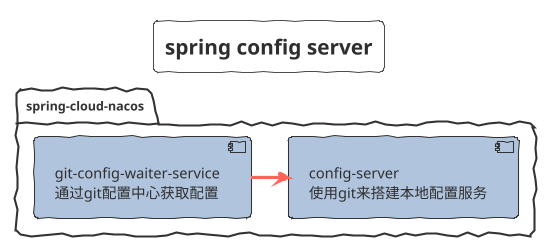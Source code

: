 @startuml SPRING_CONFIG_SERVER
!theme sketchy-outline
title spring config server
skinparam interface {
}
skinparam component {
   backgroundColor LightSteelBlue
   FontSize 14
   ArrowFontSize 14
   ArrowFontColor #777777
   ArrowColor #FF6655
}

package "spring-cloud-nacos"{
   component   cs[
   config-server
   使用git来搭建本地配置服务
   ]
   component gcws[
   git-config-waiter-service
   通过git配置中心获取配置
   ]
   gcws -> cs
}


@enduml
